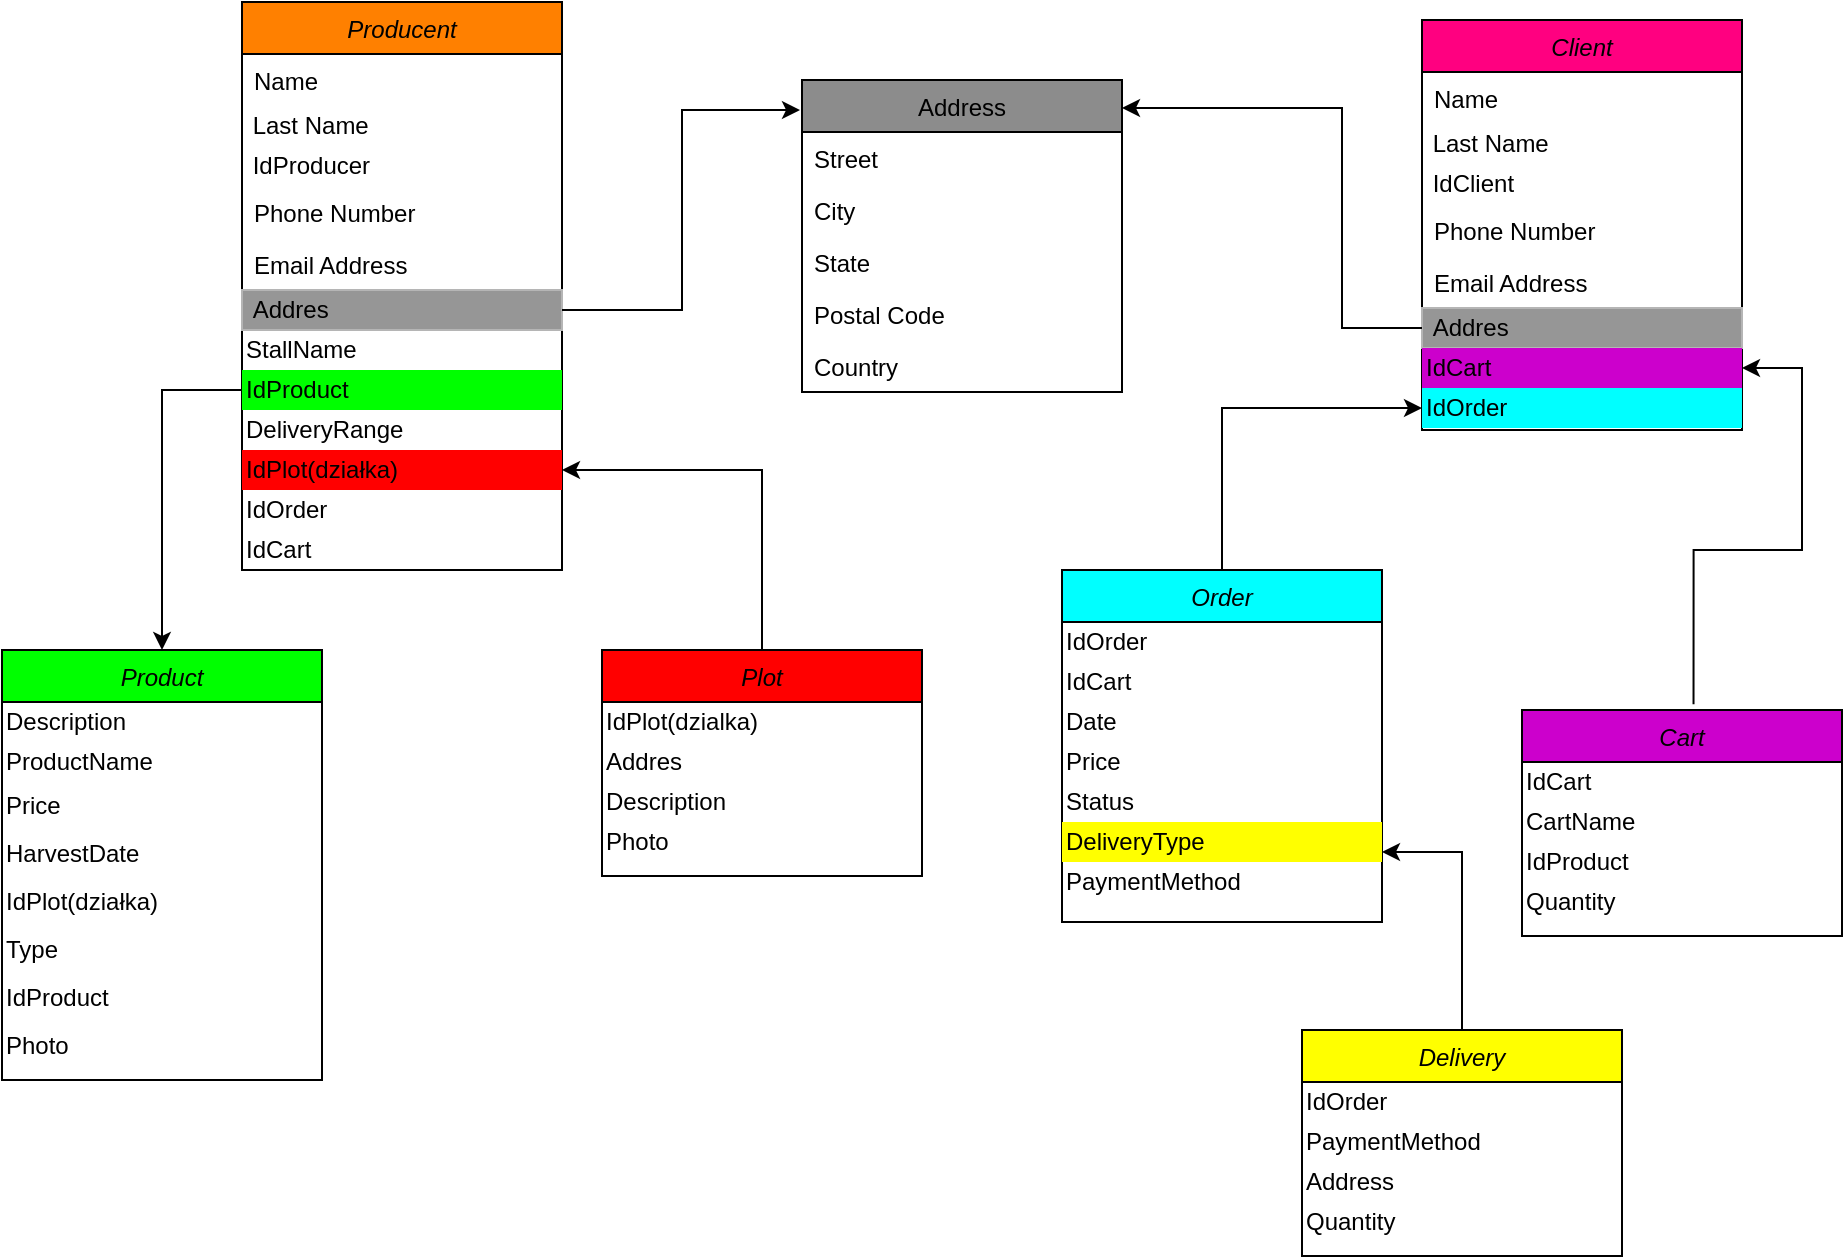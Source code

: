 <mxfile version="13.8.8" type="device"><diagram id="C5RBs43oDa-KdzZeNtuy" name="Page-1"><mxGraphModel dx="2489" dy="800" grid="1" gridSize="10" guides="1" tooltips="1" connect="1" arrows="1" fold="1" page="1" pageScale="1" pageWidth="827" pageHeight="1169" math="0" shadow="0"><root><mxCell id="WIyWlLk6GJQsqaUBKTNV-0"/><mxCell id="WIyWlLk6GJQsqaUBKTNV-1" parent="WIyWlLk6GJQsqaUBKTNV-0"/><mxCell id="zkfFHV4jXpPFQw0GAbJ--0" value="Client" style="swimlane;fontStyle=2;align=center;verticalAlign=top;childLayout=stackLayout;horizontal=1;startSize=26;horizontalStack=0;resizeParent=1;resizeLast=0;collapsible=1;marginBottom=0;rounded=0;shadow=0;strokeWidth=1;fillColor=#FF0080;" parent="WIyWlLk6GJQsqaUBKTNV-1" vertex="1"><mxGeometry x="610" y="75" width="160" height="205" as="geometry"><mxRectangle x="230" y="140" width="160" height="26" as="alternateBounds"/></mxGeometry></mxCell><mxCell id="zkfFHV4jXpPFQw0GAbJ--1" value="Name" style="text;align=left;verticalAlign=top;spacingLeft=4;spacingRight=4;overflow=hidden;rotatable=0;points=[[0,0.5],[1,0.5]];portConstraint=eastwest;" parent="zkfFHV4jXpPFQw0GAbJ--0" vertex="1"><mxGeometry y="26" width="160" height="26" as="geometry"/></mxCell><mxCell id="1DXhK2TH8CBVQ1ade-hR-8" value="&amp;nbsp;Last Name" style="text;html=1;strokeColor=none;fillColor=none;align=left;verticalAlign=middle;whiteSpace=wrap;rounded=0;" vertex="1" parent="zkfFHV4jXpPFQw0GAbJ--0"><mxGeometry y="52" width="160" height="20" as="geometry"/></mxCell><mxCell id="1DXhK2TH8CBVQ1ade-hR-9" value="&amp;nbsp;IdClient" style="text;html=1;align=left;verticalAlign=middle;resizable=0;points=[];autosize=1;" vertex="1" parent="zkfFHV4jXpPFQw0GAbJ--0"><mxGeometry y="72" width="160" height="20" as="geometry"/></mxCell><mxCell id="zkfFHV4jXpPFQw0GAbJ--2" value="Phone Number" style="text;align=left;verticalAlign=top;spacingLeft=4;spacingRight=4;overflow=hidden;rotatable=0;points=[[0,0.5],[1,0.5]];portConstraint=eastwest;rounded=0;shadow=0;html=0;" parent="zkfFHV4jXpPFQw0GAbJ--0" vertex="1"><mxGeometry y="92" width="160" height="26" as="geometry"/></mxCell><mxCell id="zkfFHV4jXpPFQw0GAbJ--3" value="Email Address" style="text;align=left;verticalAlign=top;spacingLeft=4;spacingRight=4;overflow=hidden;rotatable=0;points=[[0,0.5],[1,0.5]];portConstraint=eastwest;rounded=0;shadow=0;html=0;" parent="zkfFHV4jXpPFQw0GAbJ--0" vertex="1"><mxGeometry y="118" width="160" height="26" as="geometry"/></mxCell><mxCell id="1DXhK2TH8CBVQ1ade-hR-11" value="&amp;nbsp;Addres" style="text;html=1;strokeColor=#B5B5B5;fillColor=#969696;align=left;verticalAlign=middle;whiteSpace=wrap;rounded=0;" vertex="1" parent="zkfFHV4jXpPFQw0GAbJ--0"><mxGeometry y="144" width="160" height="20" as="geometry"/></mxCell><mxCell id="1DXhK2TH8CBVQ1ade-hR-45" value="IdCart" style="text;html=1;strokeColor=none;fillColor=#CC00CC;align=left;verticalAlign=middle;whiteSpace=wrap;rounded=0;shadow=0;" vertex="1" parent="zkfFHV4jXpPFQw0GAbJ--0"><mxGeometry y="164" width="160" height="20" as="geometry"/></mxCell><mxCell id="1DXhK2TH8CBVQ1ade-hR-64" value="IdOrder" style="text;html=1;strokeColor=none;fillColor=#00FFFF;align=left;verticalAlign=middle;whiteSpace=wrap;rounded=0;shadow=0;" vertex="1" parent="zkfFHV4jXpPFQw0GAbJ--0"><mxGeometry y="184" width="160" height="20" as="geometry"/></mxCell><mxCell id="zkfFHV4jXpPFQw0GAbJ--17" value="Address" style="swimlane;fontStyle=0;align=center;verticalAlign=top;childLayout=stackLayout;horizontal=1;startSize=26;horizontalStack=0;resizeParent=1;resizeLast=0;collapsible=1;marginBottom=0;rounded=0;shadow=0;strokeWidth=1;fillColor=#8C8C8C;" parent="WIyWlLk6GJQsqaUBKTNV-1" vertex="1"><mxGeometry x="300" y="105" width="160" height="156" as="geometry"><mxRectangle x="550" y="140" width="160" height="26" as="alternateBounds"/></mxGeometry></mxCell><mxCell id="zkfFHV4jXpPFQw0GAbJ--18" value="Street" style="text;align=left;verticalAlign=top;spacingLeft=4;spacingRight=4;overflow=hidden;rotatable=0;points=[[0,0.5],[1,0.5]];portConstraint=eastwest;" parent="zkfFHV4jXpPFQw0GAbJ--17" vertex="1"><mxGeometry y="26" width="160" height="26" as="geometry"/></mxCell><mxCell id="zkfFHV4jXpPFQw0GAbJ--19" value="City" style="text;align=left;verticalAlign=top;spacingLeft=4;spacingRight=4;overflow=hidden;rotatable=0;points=[[0,0.5],[1,0.5]];portConstraint=eastwest;rounded=0;shadow=0;html=0;" parent="zkfFHV4jXpPFQw0GAbJ--17" vertex="1"><mxGeometry y="52" width="160" height="26" as="geometry"/></mxCell><mxCell id="zkfFHV4jXpPFQw0GAbJ--20" value="State" style="text;align=left;verticalAlign=top;spacingLeft=4;spacingRight=4;overflow=hidden;rotatable=0;points=[[0,0.5],[1,0.5]];portConstraint=eastwest;rounded=0;shadow=0;html=0;" parent="zkfFHV4jXpPFQw0GAbJ--17" vertex="1"><mxGeometry y="78" width="160" height="26" as="geometry"/></mxCell><mxCell id="zkfFHV4jXpPFQw0GAbJ--21" value="Postal Code" style="text;align=left;verticalAlign=top;spacingLeft=4;spacingRight=4;overflow=hidden;rotatable=0;points=[[0,0.5],[1,0.5]];portConstraint=eastwest;rounded=0;shadow=0;html=0;" parent="zkfFHV4jXpPFQw0GAbJ--17" vertex="1"><mxGeometry y="104" width="160" height="26" as="geometry"/></mxCell><mxCell id="zkfFHV4jXpPFQw0GAbJ--22" value="Country" style="text;align=left;verticalAlign=top;spacingLeft=4;spacingRight=4;overflow=hidden;rotatable=0;points=[[0,0.5],[1,0.5]];portConstraint=eastwest;rounded=0;shadow=0;html=0;" parent="zkfFHV4jXpPFQw0GAbJ--17" vertex="1"><mxGeometry y="130" width="160" height="26" as="geometry"/></mxCell><mxCell id="1DXhK2TH8CBVQ1ade-hR-12" style="edgeStyle=orthogonalEdgeStyle;rounded=0;orthogonalLoop=1;jettySize=auto;html=1;exitX=0;exitY=0.5;exitDx=0;exitDy=0;" edge="1" parent="WIyWlLk6GJQsqaUBKTNV-1" source="1DXhK2TH8CBVQ1ade-hR-11"><mxGeometry relative="1" as="geometry"><mxPoint x="460" y="119" as="targetPoint"/><Array as="points"><mxPoint x="570" y="229"/><mxPoint x="570" y="119"/></Array></mxGeometry></mxCell><mxCell id="1DXhK2TH8CBVQ1ade-hR-13" value="Producent" style="swimlane;fontStyle=2;align=center;verticalAlign=top;childLayout=stackLayout;horizontal=1;startSize=26;horizontalStack=0;resizeParent=1;resizeLast=0;collapsible=1;marginBottom=0;rounded=0;shadow=0;strokeWidth=1;fillColor=#FF8000;" vertex="1" parent="WIyWlLk6GJQsqaUBKTNV-1"><mxGeometry x="20" y="66" width="160" height="284" as="geometry"><mxRectangle x="230" y="140" width="160" height="26" as="alternateBounds"/></mxGeometry></mxCell><mxCell id="1DXhK2TH8CBVQ1ade-hR-14" value="Name" style="text;align=left;verticalAlign=top;spacingLeft=4;spacingRight=4;overflow=hidden;rotatable=0;points=[[0,0.5],[1,0.5]];portConstraint=eastwest;" vertex="1" parent="1DXhK2TH8CBVQ1ade-hR-13"><mxGeometry y="26" width="160" height="26" as="geometry"/></mxCell><mxCell id="1DXhK2TH8CBVQ1ade-hR-15" value="&amp;nbsp;Last Name" style="text;html=1;strokeColor=none;fillColor=none;align=left;verticalAlign=middle;whiteSpace=wrap;rounded=0;" vertex="1" parent="1DXhK2TH8CBVQ1ade-hR-13"><mxGeometry y="52" width="160" height="20" as="geometry"/></mxCell><mxCell id="1DXhK2TH8CBVQ1ade-hR-16" value="&amp;nbsp;IdProducer" style="text;html=1;align=left;verticalAlign=middle;resizable=0;points=[];autosize=1;" vertex="1" parent="1DXhK2TH8CBVQ1ade-hR-13"><mxGeometry y="72" width="160" height="20" as="geometry"/></mxCell><mxCell id="1DXhK2TH8CBVQ1ade-hR-17" value="Phone Number" style="text;align=left;verticalAlign=top;spacingLeft=4;spacingRight=4;overflow=hidden;rotatable=0;points=[[0,0.5],[1,0.5]];portConstraint=eastwest;rounded=0;shadow=0;html=0;" vertex="1" parent="1DXhK2TH8CBVQ1ade-hR-13"><mxGeometry y="92" width="160" height="26" as="geometry"/></mxCell><mxCell id="1DXhK2TH8CBVQ1ade-hR-18" value="Email Address" style="text;align=left;verticalAlign=top;spacingLeft=4;spacingRight=4;overflow=hidden;rotatable=0;points=[[0,0.5],[1,0.5]];portConstraint=eastwest;rounded=0;shadow=0;html=0;" vertex="1" parent="1DXhK2TH8CBVQ1ade-hR-13"><mxGeometry y="118" width="160" height="26" as="geometry"/></mxCell><mxCell id="1DXhK2TH8CBVQ1ade-hR-19" value="&amp;nbsp;Addres" style="text;html=1;strokeColor=#B5B5B5;fillColor=#969696;align=left;verticalAlign=middle;whiteSpace=wrap;rounded=0;" vertex="1" parent="1DXhK2TH8CBVQ1ade-hR-13"><mxGeometry y="144" width="160" height="20" as="geometry"/></mxCell><mxCell id="1DXhK2TH8CBVQ1ade-hR-21" value="StallName" style="text;html=1;strokeColor=none;fillColor=none;align=left;verticalAlign=middle;whiteSpace=wrap;rounded=0;" vertex="1" parent="1DXhK2TH8CBVQ1ade-hR-13"><mxGeometry y="164" width="160" height="20" as="geometry"/></mxCell><mxCell id="1DXhK2TH8CBVQ1ade-hR-22" value="IdProduct" style="text;html=1;strokeColor=none;fillColor=#00FF00;align=left;verticalAlign=middle;whiteSpace=wrap;rounded=0;" vertex="1" parent="1DXhK2TH8CBVQ1ade-hR-13"><mxGeometry y="184" width="160" height="20" as="geometry"/></mxCell><mxCell id="1DXhK2TH8CBVQ1ade-hR-42" value="DeliveryRange" style="text;html=1;strokeColor=none;fillColor=none;align=left;verticalAlign=middle;whiteSpace=wrap;rounded=0;shadow=0;" vertex="1" parent="1DXhK2TH8CBVQ1ade-hR-13"><mxGeometry y="204" width="160" height="20" as="geometry"/></mxCell><mxCell id="1DXhK2TH8CBVQ1ade-hR-40" value="&lt;span&gt;IdPlot(działka)&lt;/span&gt;" style="text;html=1;strokeColor=none;fillColor=#FF0000;align=left;verticalAlign=middle;whiteSpace=wrap;rounded=0;shadow=0;" vertex="1" parent="1DXhK2TH8CBVQ1ade-hR-13"><mxGeometry y="224" width="160" height="20" as="geometry"/></mxCell><mxCell id="1DXhK2TH8CBVQ1ade-hR-69" value="IdOrder" style="text;html=1;strokeColor=none;fillColor=none;align=left;verticalAlign=middle;whiteSpace=wrap;rounded=0;shadow=0;" vertex="1" parent="1DXhK2TH8CBVQ1ade-hR-13"><mxGeometry y="244" width="160" height="20" as="geometry"/></mxCell><mxCell id="1DXhK2TH8CBVQ1ade-hR-97" value="IdCart" style="text;html=1;strokeColor=none;fillColor=none;align=left;verticalAlign=middle;whiteSpace=wrap;rounded=0;shadow=0;" vertex="1" parent="1DXhK2TH8CBVQ1ade-hR-13"><mxGeometry y="264" width="160" height="20" as="geometry"/></mxCell><mxCell id="1DXhK2TH8CBVQ1ade-hR-20" style="edgeStyle=orthogonalEdgeStyle;rounded=0;orthogonalLoop=1;jettySize=auto;html=1;" edge="1" parent="WIyWlLk6GJQsqaUBKTNV-1" source="1DXhK2TH8CBVQ1ade-hR-19"><mxGeometry relative="1" as="geometry"><mxPoint x="299" y="120" as="targetPoint"/><Array as="points"><mxPoint x="240" y="220"/><mxPoint x="240" y="120"/></Array></mxGeometry></mxCell><mxCell id="1DXhK2TH8CBVQ1ade-hR-38" style="edgeStyle=orthogonalEdgeStyle;rounded=0;orthogonalLoop=1;jettySize=auto;html=1;entryX=0.5;entryY=0;entryDx=0;entryDy=0;exitX=0;exitY=0.5;exitDx=0;exitDy=0;" edge="1" parent="WIyWlLk6GJQsqaUBKTNV-1" source="1DXhK2TH8CBVQ1ade-hR-22" target="1DXhK2TH8CBVQ1ade-hR-79"><mxGeometry relative="1" as="geometry"><mxPoint x="180" y="260" as="sourcePoint"/><mxPoint x="110.0" y="380" as="targetPoint"/><Array as="points"><mxPoint x="-20" y="260"/></Array></mxGeometry></mxCell><mxCell id="1DXhK2TH8CBVQ1ade-hR-44" style="edgeStyle=orthogonalEdgeStyle;rounded=0;orthogonalLoop=1;jettySize=auto;html=1;entryX=1;entryY=0.5;entryDx=0;entryDy=0;" edge="1" parent="WIyWlLk6GJQsqaUBKTNV-1" target="1DXhK2TH8CBVQ1ade-hR-40"><mxGeometry relative="1" as="geometry"><mxPoint x="280" y="390" as="sourcePoint"/><Array as="points"><mxPoint x="280" y="300"/></Array></mxGeometry></mxCell><mxCell id="1DXhK2TH8CBVQ1ade-hR-58" style="edgeStyle=orthogonalEdgeStyle;rounded=0;orthogonalLoop=1;jettySize=auto;html=1;exitX=0.536;exitY=-0.025;exitDx=0;exitDy=0;exitPerimeter=0;" edge="1" parent="WIyWlLk6GJQsqaUBKTNV-1" source="1DXhK2TH8CBVQ1ade-hR-46" target="1DXhK2TH8CBVQ1ade-hR-45"><mxGeometry relative="1" as="geometry"><Array as="points"><mxPoint x="746" y="340"/><mxPoint x="800" y="340"/><mxPoint x="800" y="249"/></Array></mxGeometry></mxCell><mxCell id="1DXhK2TH8CBVQ1ade-hR-46" value="Cart" style="swimlane;fontStyle=2;align=center;verticalAlign=top;childLayout=stackLayout;horizontal=1;startSize=26;horizontalStack=0;resizeParent=1;resizeLast=0;collapsible=1;marginBottom=0;rounded=0;shadow=0;strokeWidth=1;fillColor=#CC00CC;" vertex="1" parent="WIyWlLk6GJQsqaUBKTNV-1"><mxGeometry x="660" y="420" width="160" height="113" as="geometry"><mxRectangle x="230" y="140" width="160" height="26" as="alternateBounds"/></mxGeometry></mxCell><mxCell id="1DXhK2TH8CBVQ1ade-hR-53" value="IdCart" style="text;html=1;strokeColor=none;fillColor=none;align=left;verticalAlign=middle;whiteSpace=wrap;rounded=0;shadow=0;" vertex="1" parent="1DXhK2TH8CBVQ1ade-hR-46"><mxGeometry y="26" width="160" height="20" as="geometry"/></mxCell><mxCell id="1DXhK2TH8CBVQ1ade-hR-54" value="CartName" style="text;html=1;strokeColor=none;fillColor=none;align=left;verticalAlign=middle;whiteSpace=wrap;rounded=0;shadow=0;" vertex="1" parent="1DXhK2TH8CBVQ1ade-hR-46"><mxGeometry y="46" width="160" height="20" as="geometry"/></mxCell><mxCell id="1DXhK2TH8CBVQ1ade-hR-55" value="IdProduct" style="text;html=1;strokeColor=none;fillColor=none;align=left;verticalAlign=middle;whiteSpace=wrap;rounded=0;shadow=0;" vertex="1" parent="1DXhK2TH8CBVQ1ade-hR-46"><mxGeometry y="66" width="160" height="20" as="geometry"/></mxCell><mxCell id="1DXhK2TH8CBVQ1ade-hR-56" value="Quantity" style="text;html=1;strokeColor=none;fillColor=none;align=left;verticalAlign=middle;whiteSpace=wrap;rounded=0;shadow=0;" vertex="1" parent="1DXhK2TH8CBVQ1ade-hR-46"><mxGeometry y="86" width="160" height="20" as="geometry"/></mxCell><mxCell id="1DXhK2TH8CBVQ1ade-hR-65" style="edgeStyle=orthogonalEdgeStyle;rounded=0;orthogonalLoop=1;jettySize=auto;html=1;entryX=0;entryY=0.5;entryDx=0;entryDy=0;exitX=0.5;exitY=0;exitDx=0;exitDy=0;" edge="1" parent="WIyWlLk6GJQsqaUBKTNV-1" source="1DXhK2TH8CBVQ1ade-hR-59" target="1DXhK2TH8CBVQ1ade-hR-64"><mxGeometry relative="1" as="geometry"/></mxCell><mxCell id="1DXhK2TH8CBVQ1ade-hR-59" value="Order" style="swimlane;fontStyle=2;align=center;verticalAlign=top;childLayout=stackLayout;horizontal=1;startSize=26;horizontalStack=0;resizeParent=1;resizeLast=0;collapsible=1;marginBottom=0;rounded=0;shadow=0;strokeWidth=1;fillColor=#00FFFF;" vertex="1" parent="WIyWlLk6GJQsqaUBKTNV-1"><mxGeometry x="430" y="350" width="160" height="176" as="geometry"><mxRectangle x="230" y="140" width="160" height="26" as="alternateBounds"/></mxGeometry></mxCell><mxCell id="1DXhK2TH8CBVQ1ade-hR-61" value="IdOrder" style="text;html=1;strokeColor=none;fillColor=none;align=left;verticalAlign=middle;whiteSpace=wrap;rounded=0;shadow=0;" vertex="1" parent="1DXhK2TH8CBVQ1ade-hR-59"><mxGeometry y="26" width="160" height="20" as="geometry"/></mxCell><mxCell id="1DXhK2TH8CBVQ1ade-hR-60" value="IdCart" style="text;html=1;strokeColor=none;fillColor=none;align=left;verticalAlign=middle;whiteSpace=wrap;rounded=0;shadow=0;" vertex="1" parent="1DXhK2TH8CBVQ1ade-hR-59"><mxGeometry y="46" width="160" height="20" as="geometry"/></mxCell><mxCell id="1DXhK2TH8CBVQ1ade-hR-62" value="Date" style="text;html=1;strokeColor=none;fillColor=none;align=left;verticalAlign=middle;whiteSpace=wrap;rounded=0;shadow=0;" vertex="1" parent="1DXhK2TH8CBVQ1ade-hR-59"><mxGeometry y="66" width="160" height="20" as="geometry"/></mxCell><mxCell id="1DXhK2TH8CBVQ1ade-hR-63" value="Price" style="text;html=1;strokeColor=none;fillColor=none;align=left;verticalAlign=middle;whiteSpace=wrap;rounded=0;shadow=0;" vertex="1" parent="1DXhK2TH8CBVQ1ade-hR-59"><mxGeometry y="86" width="160" height="20" as="geometry"/></mxCell><mxCell id="1DXhK2TH8CBVQ1ade-hR-67" value="Status" style="text;html=1;strokeColor=none;fillColor=none;align=left;verticalAlign=middle;whiteSpace=wrap;rounded=0;shadow=0;" vertex="1" parent="1DXhK2TH8CBVQ1ade-hR-59"><mxGeometry y="106" width="160" height="20" as="geometry"/></mxCell><mxCell id="1DXhK2TH8CBVQ1ade-hR-68" value="DeliveryType" style="text;html=1;strokeColor=none;fillColor=#FFFF00;align=left;verticalAlign=middle;whiteSpace=wrap;rounded=0;shadow=0;" vertex="1" parent="1DXhK2TH8CBVQ1ade-hR-59"><mxGeometry y="126" width="160" height="20" as="geometry"/></mxCell><mxCell id="1DXhK2TH8CBVQ1ade-hR-75" value="PaymentMethod" style="text;html=1;strokeColor=none;fillColor=none;align=left;verticalAlign=middle;whiteSpace=wrap;rounded=0;shadow=0;" vertex="1" parent="1DXhK2TH8CBVQ1ade-hR-59"><mxGeometry y="146" width="160" height="20" as="geometry"/></mxCell><mxCell id="1DXhK2TH8CBVQ1ade-hR-77" style="edgeStyle=orthogonalEdgeStyle;rounded=0;orthogonalLoop=1;jettySize=auto;html=1;entryX=1;entryY=0.75;entryDx=0;entryDy=0;" edge="1" parent="WIyWlLk6GJQsqaUBKTNV-1" source="1DXhK2TH8CBVQ1ade-hR-70" target="1DXhK2TH8CBVQ1ade-hR-68"><mxGeometry relative="1" as="geometry"><mxPoint x="600" y="490" as="targetPoint"/><Array as="points"><mxPoint x="630" y="491"/></Array></mxGeometry></mxCell><mxCell id="1DXhK2TH8CBVQ1ade-hR-70" value="Delivery" style="swimlane;fontStyle=2;align=center;verticalAlign=top;childLayout=stackLayout;horizontal=1;startSize=26;horizontalStack=0;resizeParent=1;resizeLast=0;collapsible=1;marginBottom=0;rounded=0;shadow=0;strokeWidth=1;fillColor=#FFFF00;" vertex="1" parent="WIyWlLk6GJQsqaUBKTNV-1"><mxGeometry x="550" y="580" width="160" height="113" as="geometry"><mxRectangle x="230" y="140" width="160" height="26" as="alternateBounds"/></mxGeometry></mxCell><mxCell id="1DXhK2TH8CBVQ1ade-hR-71" value="IdOrder" style="text;html=1;strokeColor=none;fillColor=none;align=left;verticalAlign=middle;whiteSpace=wrap;rounded=0;shadow=0;" vertex="1" parent="1DXhK2TH8CBVQ1ade-hR-70"><mxGeometry y="26" width="160" height="20" as="geometry"/></mxCell><mxCell id="1DXhK2TH8CBVQ1ade-hR-72" value="PaymentMethod" style="text;html=1;strokeColor=none;fillColor=none;align=left;verticalAlign=middle;whiteSpace=wrap;rounded=0;shadow=0;" vertex="1" parent="1DXhK2TH8CBVQ1ade-hR-70"><mxGeometry y="46" width="160" height="20" as="geometry"/></mxCell><mxCell id="1DXhK2TH8CBVQ1ade-hR-73" value="Address" style="text;html=1;strokeColor=none;fillColor=none;align=left;verticalAlign=middle;whiteSpace=wrap;rounded=0;shadow=0;" vertex="1" parent="1DXhK2TH8CBVQ1ade-hR-70"><mxGeometry y="66" width="160" height="20" as="geometry"/></mxCell><mxCell id="1DXhK2TH8CBVQ1ade-hR-74" value="Quantity" style="text;html=1;strokeColor=none;fillColor=none;align=left;verticalAlign=middle;whiteSpace=wrap;rounded=0;shadow=0;" vertex="1" parent="1DXhK2TH8CBVQ1ade-hR-70"><mxGeometry y="86" width="160" height="20" as="geometry"/></mxCell><mxCell id="1DXhK2TH8CBVQ1ade-hR-79" value="Product" style="swimlane;fontStyle=2;align=center;verticalAlign=top;childLayout=stackLayout;horizontal=1;startSize=26;horizontalStack=0;resizeParent=1;resizeLast=0;collapsible=1;marginBottom=0;rounded=0;shadow=0;strokeWidth=1;fillColor=#00FF00;" vertex="1" parent="WIyWlLk6GJQsqaUBKTNV-1"><mxGeometry x="-100" y="390" width="160" height="215" as="geometry"><mxRectangle x="230" y="140" width="160" height="26" as="alternateBounds"/></mxGeometry></mxCell><mxCell id="1DXhK2TH8CBVQ1ade-hR-80" value="&lt;span style=&quot;text-align: -webkit-center&quot;&gt;Description&lt;/span&gt;" style="text;html=1;strokeColor=none;fillColor=none;align=left;verticalAlign=middle;whiteSpace=wrap;rounded=0;shadow=0;" vertex="1" parent="1DXhK2TH8CBVQ1ade-hR-79"><mxGeometry y="26" width="160" height="20" as="geometry"/></mxCell><mxCell id="1DXhK2TH8CBVQ1ade-hR-81" value="&lt;span style=&quot;text-align: -webkit-center&quot;&gt;ProductName&lt;/span&gt;" style="text;html=1;strokeColor=none;fillColor=none;align=left;verticalAlign=middle;whiteSpace=wrap;rounded=0;shadow=0;" vertex="1" parent="1DXhK2TH8CBVQ1ade-hR-79"><mxGeometry y="46" width="160" height="20" as="geometry"/></mxCell><mxCell id="1DXhK2TH8CBVQ1ade-hR-82" value="&lt;span style=&quot;text-align: -webkit-center&quot;&gt;Price&lt;/span&gt;" style="text;html=1;strokeColor=none;fillColor=none;align=left;verticalAlign=middle;whiteSpace=wrap;rounded=0;shadow=0;" vertex="1" parent="1DXhK2TH8CBVQ1ade-hR-79"><mxGeometry y="66" width="160" height="24" as="geometry"/></mxCell><mxCell id="1DXhK2TH8CBVQ1ade-hR-83" value="&lt;span style=&quot;text-align: -webkit-center&quot;&gt;HarvestDate&lt;/span&gt;" style="text;html=1;strokeColor=none;fillColor=none;align=left;verticalAlign=middle;whiteSpace=wrap;rounded=0;shadow=0;" vertex="1" parent="1DXhK2TH8CBVQ1ade-hR-79"><mxGeometry y="90" width="160" height="24" as="geometry"/></mxCell><mxCell id="1DXhK2TH8CBVQ1ade-hR-85" value="&lt;span style=&quot;text-align: -webkit-center&quot;&gt;IdPlot(działka)&lt;/span&gt;" style="text;html=1;strokeColor=none;fillColor=none;align=left;verticalAlign=middle;whiteSpace=wrap;rounded=0;shadow=0;" vertex="1" parent="1DXhK2TH8CBVQ1ade-hR-79"><mxGeometry y="114" width="160" height="24" as="geometry"/></mxCell><mxCell id="1DXhK2TH8CBVQ1ade-hR-91" value="&lt;span style=&quot;text-align: -webkit-center&quot;&gt;Type&lt;/span&gt;" style="text;html=1;strokeColor=none;fillColor=none;align=left;verticalAlign=middle;whiteSpace=wrap;rounded=0;shadow=0;" vertex="1" parent="1DXhK2TH8CBVQ1ade-hR-79"><mxGeometry y="138" width="160" height="24" as="geometry"/></mxCell><mxCell id="1DXhK2TH8CBVQ1ade-hR-86" value="&lt;span&gt;IdProduct&lt;/span&gt;" style="text;html=1;strokeColor=none;fillColor=none;align=left;verticalAlign=middle;whiteSpace=wrap;rounded=0;shadow=0;" vertex="1" parent="1DXhK2TH8CBVQ1ade-hR-79"><mxGeometry y="162" width="160" height="24" as="geometry"/></mxCell><mxCell id="1DXhK2TH8CBVQ1ade-hR-90" value="&lt;span style=&quot;text-align: -webkit-center&quot;&gt;Photo&lt;/span&gt;" style="text;html=1;strokeColor=none;fillColor=none;align=left;verticalAlign=middle;whiteSpace=wrap;rounded=0;shadow=0;" vertex="1" parent="1DXhK2TH8CBVQ1ade-hR-79"><mxGeometry y="186" width="160" height="24" as="geometry"/></mxCell><mxCell id="1DXhK2TH8CBVQ1ade-hR-92" value="Plot" style="swimlane;fontStyle=2;align=center;verticalAlign=top;childLayout=stackLayout;horizontal=1;startSize=26;horizontalStack=0;resizeParent=1;resizeLast=0;collapsible=1;marginBottom=0;rounded=0;shadow=0;strokeWidth=1;fillColor=#FF0000;" vertex="1" parent="WIyWlLk6GJQsqaUBKTNV-1"><mxGeometry x="200" y="390" width="160" height="113" as="geometry"><mxRectangle x="230" y="140" width="160" height="26" as="alternateBounds"/></mxGeometry></mxCell><mxCell id="1DXhK2TH8CBVQ1ade-hR-93" value="&lt;span style=&quot;text-align: -webkit-center&quot;&gt;IdPlot(dzialka)&lt;/span&gt;" style="text;html=1;strokeColor=none;fillColor=none;align=left;verticalAlign=middle;whiteSpace=wrap;rounded=0;shadow=0;" vertex="1" parent="1DXhK2TH8CBVQ1ade-hR-92"><mxGeometry y="26" width="160" height="20" as="geometry"/></mxCell><mxCell id="1DXhK2TH8CBVQ1ade-hR-94" value="&lt;span style=&quot;text-align: -webkit-center&quot;&gt;Addres&lt;/span&gt;" style="text;html=1;strokeColor=none;fillColor=none;align=left;verticalAlign=middle;whiteSpace=wrap;rounded=0;shadow=0;" vertex="1" parent="1DXhK2TH8CBVQ1ade-hR-92"><mxGeometry y="46" width="160" height="20" as="geometry"/></mxCell><mxCell id="1DXhK2TH8CBVQ1ade-hR-95" value="&lt;span style=&quot;text-align: -webkit-center&quot;&gt;Description&lt;/span&gt;" style="text;html=1;strokeColor=none;fillColor=none;align=left;verticalAlign=middle;whiteSpace=wrap;rounded=0;shadow=0;" vertex="1" parent="1DXhK2TH8CBVQ1ade-hR-92"><mxGeometry y="66" width="160" height="20" as="geometry"/></mxCell><mxCell id="1DXhK2TH8CBVQ1ade-hR-98" value="&lt;span style=&quot;text-align: -webkit-center&quot;&gt;Photo&lt;/span&gt;" style="text;html=1;strokeColor=none;fillColor=none;align=left;verticalAlign=middle;whiteSpace=wrap;rounded=0;shadow=0;" vertex="1" parent="1DXhK2TH8CBVQ1ade-hR-92"><mxGeometry y="86" width="160" height="20" as="geometry"/></mxCell></root></mxGraphModel></diagram></mxfile>